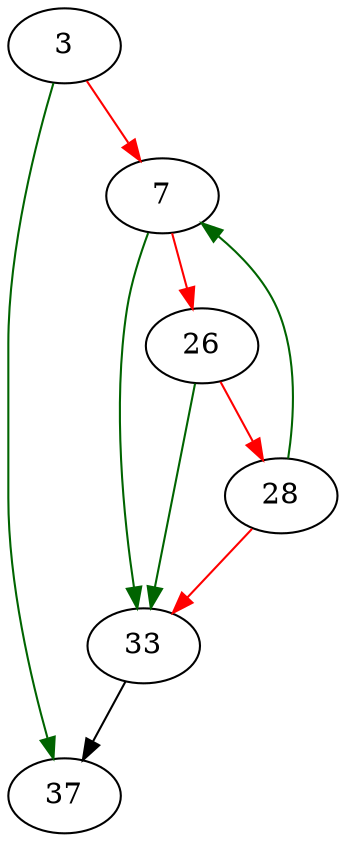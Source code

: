 strict digraph "c_strncasecmp" {
	// Node definitions.
	3 [entry=true];
	37;
	7;
	33;
	26;
	28;

	// Edge definitions.
	3 -> 37 [
		color=darkgreen
		cond=true
	];
	3 -> 7 [
		color=red
		cond=false
	];
	7 -> 33 [
		color=darkgreen
		cond=true
	];
	7 -> 26 [
		color=red
		cond=false
	];
	33 -> 37;
	26 -> 33 [
		color=darkgreen
		cond=true
	];
	26 -> 28 [
		color=red
		cond=false
	];
	28 -> 7 [
		color=darkgreen
		cond=true
	];
	28 -> 33 [
		color=red
		cond=false
	];
}